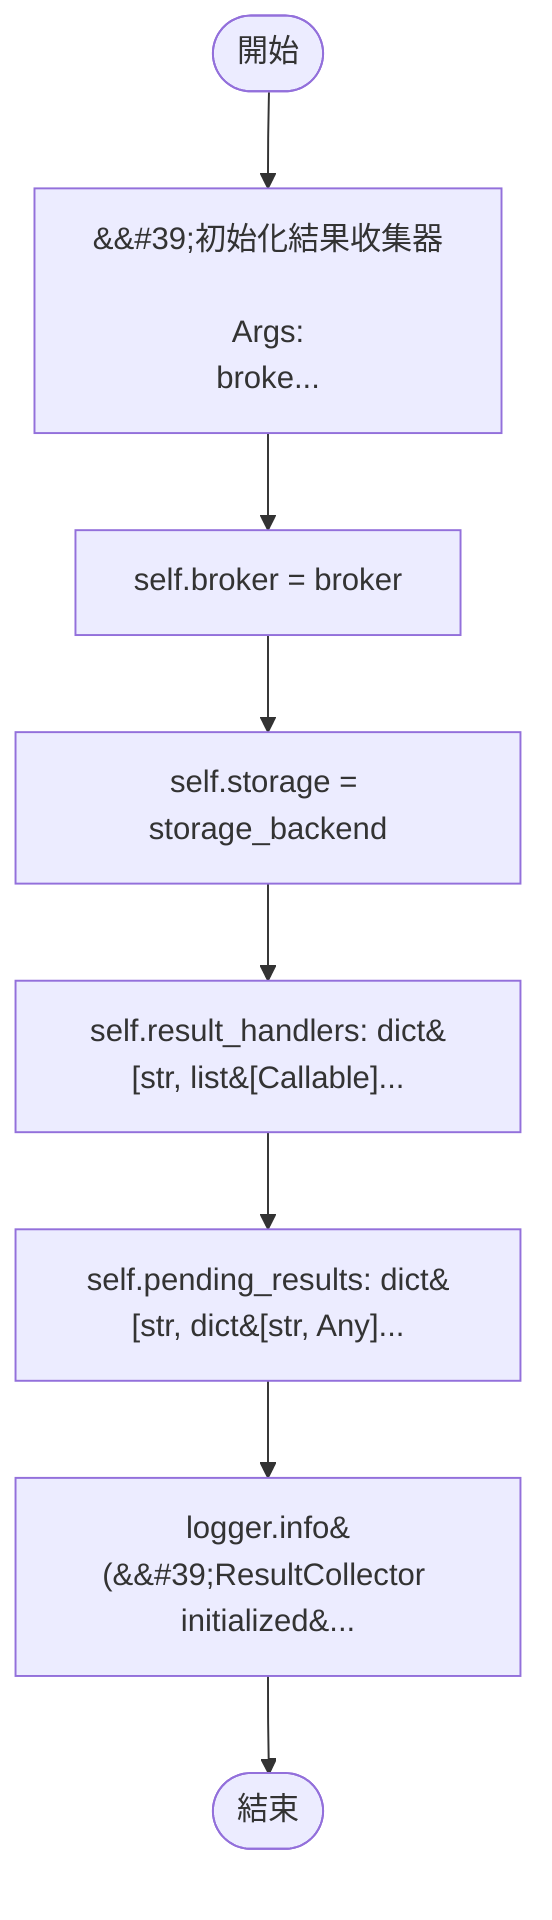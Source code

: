 flowchart TB
    n1([開始])
    n2([結束])
    n3[&amp;&#35;39;初始化結果收集器\n\n        Args:\n            broke...]
    n4[self.broker = broker]
    n5[self.storage = storage_backend]
    n6[self.result_handlers: dict&#91;str, list&#91;Callable&#93...]
    n7[self.pending_results: dict&#91;str, dict&#91;str, Any&#93...]
    n8[logger.info&#40;&amp;&#35;39;ResultCollector initialized&...]
    n1 --> n3
    n3 --> n4
    n4 --> n5
    n5 --> n6
    n6 --> n7
    n7 --> n8
    n8 --> n2